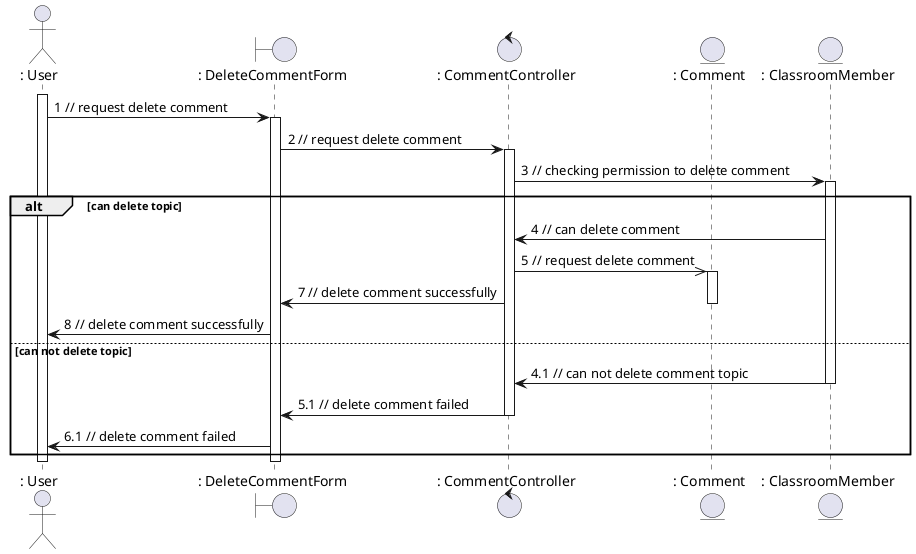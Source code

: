 @startuml deleteTopic

actor ": User"
boundary ": DeleteCommentForm"
control ": CommentController"
entity ": Comment"
entity ": ClassroomMember"

activate ": User"

": User" -> ": DeleteCommentForm": 1 // request delete comment 
activate ": DeleteCommentForm"
": DeleteCommentForm" -> ": CommentController": 2 // request delete comment
activate ": CommentController"
": CommentController" -> ": ClassroomMember": 3 // checking permission to delete comment
activate ": ClassroomMember"
alt can delete topic
    ": ClassroomMember" -> ": CommentController": 4 // can delete comment
    ": CommentController" ->> ": Comment": 5 // request delete comment
    activate ": Comment"
    ": CommentController" -> ": DeleteCommentForm": 7 // delete comment successfully
    deactivate ": Comment"
    ": DeleteCommentForm" -> ": User": 8 // delete comment successfully
else can not delete topic
    ": ClassroomMember" -> ": CommentController": 4.1 // can not delete comment topic
    deactivate ": ClassroomMember"
    ": CommentController" -> ": DeleteCommentForm": 5.1 // delete comment failed
    deactivate ": CommentController"
    ": DeleteCommentForm" -> ": User": 6.1 // delete comment failed
end

deactivate ": User"
deactivate ": DeleteCommentForm"


@enduml